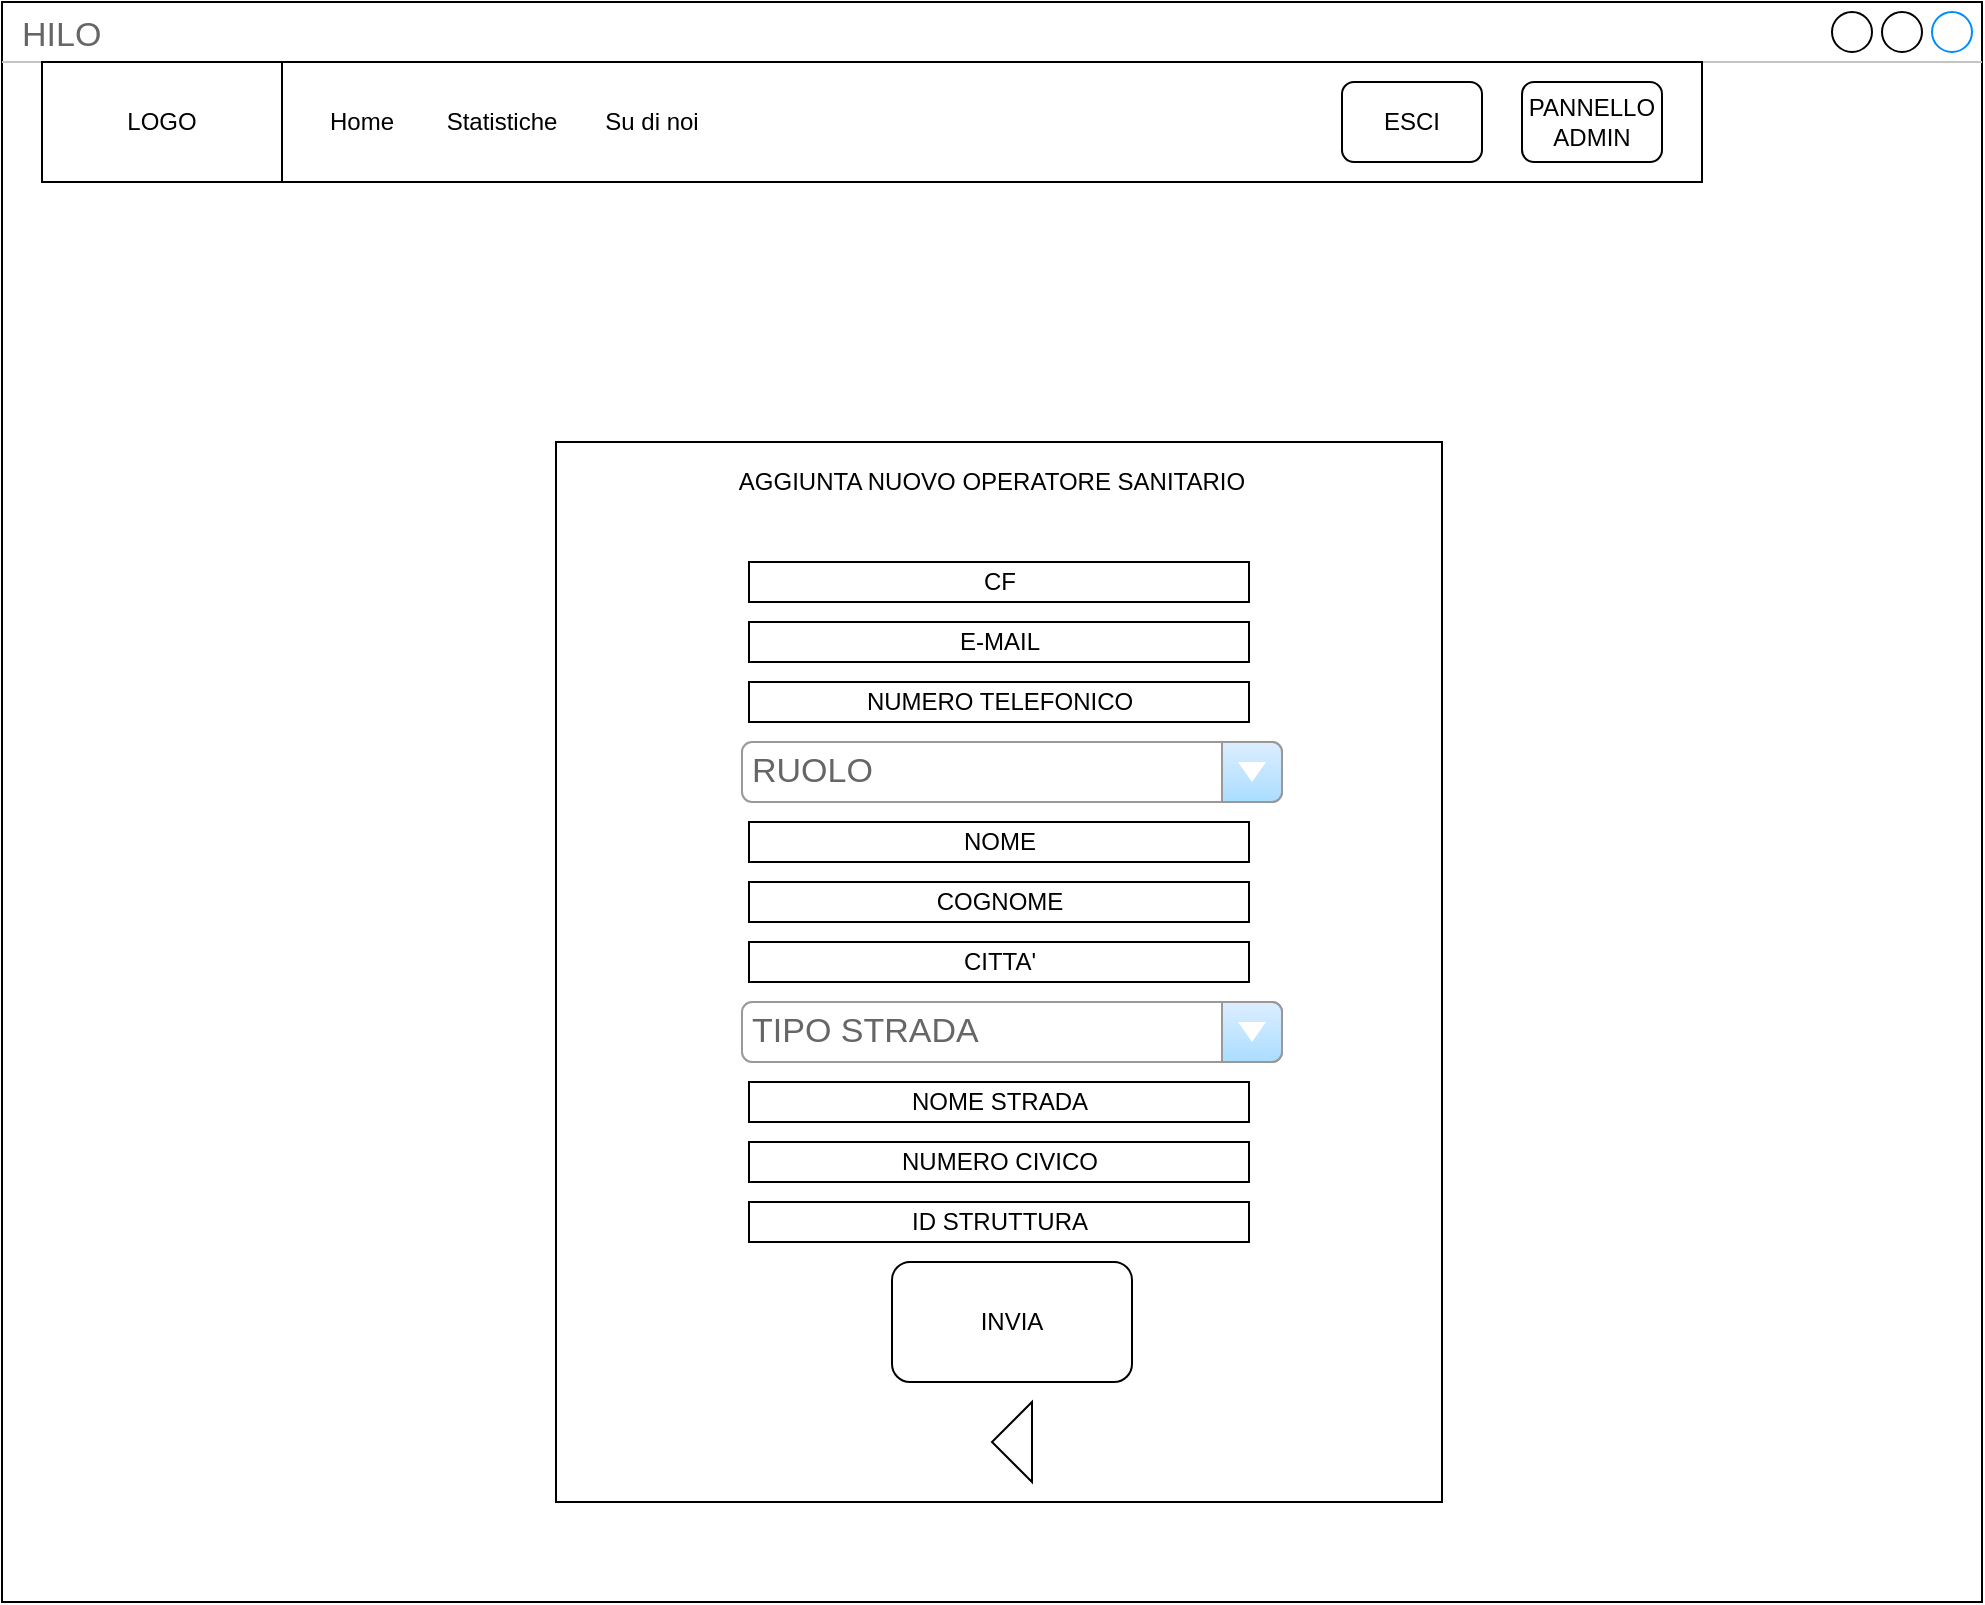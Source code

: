 <mxfile version="14.2.6" type="device"><diagram id="04nTI8Jg4UvennzGPp0f" name="Page-1"><mxGraphModel dx="1422" dy="794" grid="1" gridSize="10" guides="1" tooltips="1" connect="1" arrows="1" fold="1" page="1" pageScale="1" pageWidth="1654" pageHeight="2336" math="0" shadow="0"><root><mxCell id="0"/><mxCell id="1" parent="0"/><mxCell id="W7jYAJWabKDbBjrpXR63-1" value="HILO" style="strokeWidth=1;shadow=0;dashed=0;align=center;html=1;shape=mxgraph.mockup.containers.window;align=left;verticalAlign=top;spacingLeft=8;strokeColor2=#008cff;strokeColor3=#c4c4c4;fontColor=#666666;mainText=;fontSize=17;labelBackgroundColor=none;" parent="1" vertex="1"><mxGeometry x="210" y="50" width="990" height="800" as="geometry"/></mxCell><mxCell id="W7jYAJWabKDbBjrpXR63-2" value="" style="rounded=0;whiteSpace=wrap;html=1;" parent="1" vertex="1"><mxGeometry x="230" y="80" width="830" height="60" as="geometry"/></mxCell><mxCell id="W7jYAJWabKDbBjrpXR63-3" value="LOGO" style="rounded=0;whiteSpace=wrap;html=1;" parent="1" vertex="1"><mxGeometry x="230" y="80" width="120" height="60" as="geometry"/></mxCell><mxCell id="W7jYAJWabKDbBjrpXR63-4" value="Home" style="text;html=1;strokeColor=none;fillColor=none;align=center;verticalAlign=middle;whiteSpace=wrap;rounded=0;" parent="1" vertex="1"><mxGeometry x="370" y="100" width="40" height="20" as="geometry"/></mxCell><mxCell id="W7jYAJWabKDbBjrpXR63-5" value="Statistiche" style="text;html=1;strokeColor=none;fillColor=none;align=center;verticalAlign=middle;whiteSpace=wrap;rounded=0;" parent="1" vertex="1"><mxGeometry x="440" y="100" width="40" height="20" as="geometry"/></mxCell><mxCell id="W7jYAJWabKDbBjrpXR63-6" value="Su di noi" style="text;html=1;strokeColor=none;fillColor=none;align=center;verticalAlign=middle;whiteSpace=wrap;rounded=0;" parent="1" vertex="1"><mxGeometry x="510" y="100" width="50" height="20" as="geometry"/></mxCell><mxCell id="W7jYAJWabKDbBjrpXR63-7" value="ESCI" style="rounded=1;whiteSpace=wrap;html=1;" parent="1" vertex="1"><mxGeometry x="880" y="90" width="70" height="40" as="geometry"/></mxCell><mxCell id="W7jYAJWabKDbBjrpXR63-8" value="" style="rounded=0;whiteSpace=wrap;html=1;" parent="1" vertex="1"><mxGeometry x="487" y="270" width="443" height="530" as="geometry"/></mxCell><mxCell id="W7jYAJWabKDbBjrpXR63-9" value="PANNELLO ADMIN" style="rounded=1;whiteSpace=wrap;html=1;" parent="1" vertex="1"><mxGeometry x="970" y="90" width="70" height="40" as="geometry"/></mxCell><mxCell id="W7jYAJWabKDbBjrpXR63-10" value="AGGIUNTA NUOVO OPERATORE SANITARIO" style="text;html=1;strokeColor=none;fillColor=none;align=center;verticalAlign=middle;whiteSpace=wrap;rounded=0;" parent="1" vertex="1"><mxGeometry x="560" y="280" width="290" height="20" as="geometry"/></mxCell><mxCell id="W7jYAJWabKDbBjrpXR63-11" value="CF" style="rounded=0;whiteSpace=wrap;html=1;" parent="1" vertex="1"><mxGeometry x="583.5" y="330" width="250" height="20" as="geometry"/></mxCell><mxCell id="W7jYAJWabKDbBjrpXR63-12" value="TIPO STRADA" style="strokeWidth=1;shadow=0;dashed=0;align=center;html=1;shape=mxgraph.mockup.forms.comboBox;strokeColor=#999999;fillColor=#ddeeff;align=left;fillColor2=#aaddff;mainText=;fontColor=#666666;fontSize=17;spacingLeft=3;" parent="1" vertex="1"><mxGeometry x="580" y="550" width="270" height="30" as="geometry"/></mxCell><mxCell id="W7jYAJWabKDbBjrpXR63-13" value="INVIA" style="rounded=1;whiteSpace=wrap;html=1;" parent="1" vertex="1"><mxGeometry x="655" y="680" width="120" height="60" as="geometry"/></mxCell><mxCell id="W7jYAJWabKDbBjrpXR63-14" value="" style="triangle;whiteSpace=wrap;html=1;direction=west;" parent="1" vertex="1"><mxGeometry x="705" y="750" width="20" height="40" as="geometry"/></mxCell><mxCell id="W7jYAJWabKDbBjrpXR63-15" value="E-MAIL" style="rounded=0;whiteSpace=wrap;html=1;" parent="1" vertex="1"><mxGeometry x="583.5" y="360" width="250" height="20" as="geometry"/></mxCell><mxCell id="W7jYAJWabKDbBjrpXR63-16" value="NOME STRADA" style="rounded=0;whiteSpace=wrap;html=1;" parent="1" vertex="1"><mxGeometry x="583.5" y="590" width="250" height="20" as="geometry"/></mxCell><mxCell id="W7jYAJWabKDbBjrpXR63-17" value="RUOLO" style="strokeWidth=1;shadow=0;dashed=0;align=center;html=1;shape=mxgraph.mockup.forms.comboBox;strokeColor=#999999;fillColor=#ddeeff;align=left;fillColor2=#aaddff;mainText=;fontColor=#666666;fontSize=17;spacingLeft=3;" parent="1" vertex="1"><mxGeometry x="580" y="420" width="270" height="30" as="geometry"/></mxCell><mxCell id="W7jYAJWabKDbBjrpXR63-18" value="NUMERO CIVICO" style="rounded=0;whiteSpace=wrap;html=1;" parent="1" vertex="1"><mxGeometry x="583.5" y="620" width="250" height="20" as="geometry"/></mxCell><mxCell id="W7jYAJWabKDbBjrpXR63-19" value="NUMERO TELEFONICO" style="rounded=0;whiteSpace=wrap;html=1;" parent="1" vertex="1"><mxGeometry x="583.5" y="390" width="250" height="20" as="geometry"/></mxCell><mxCell id="W7jYAJWabKDbBjrpXR63-20" value="NOME" style="rounded=0;whiteSpace=wrap;html=1;" parent="1" vertex="1"><mxGeometry x="583.5" y="460" width="250" height="20" as="geometry"/></mxCell><mxCell id="W7jYAJWabKDbBjrpXR63-21" value="COGNOME" style="rounded=0;whiteSpace=wrap;html=1;" parent="1" vertex="1"><mxGeometry x="583.5" y="490" width="250" height="20" as="geometry"/></mxCell><mxCell id="W7jYAJWabKDbBjrpXR63-24" value="CITTA'" style="rounded=0;whiteSpace=wrap;html=1;" parent="1" vertex="1"><mxGeometry x="583.5" y="520" width="250" height="20" as="geometry"/></mxCell><mxCell id="W7jYAJWabKDbBjrpXR63-25" value="ID STRUTTURA" style="rounded=0;whiteSpace=wrap;html=1;" parent="1" vertex="1"><mxGeometry x="583.5" y="650" width="250" height="20" as="geometry"/></mxCell></root></mxGraphModel></diagram></mxfile>